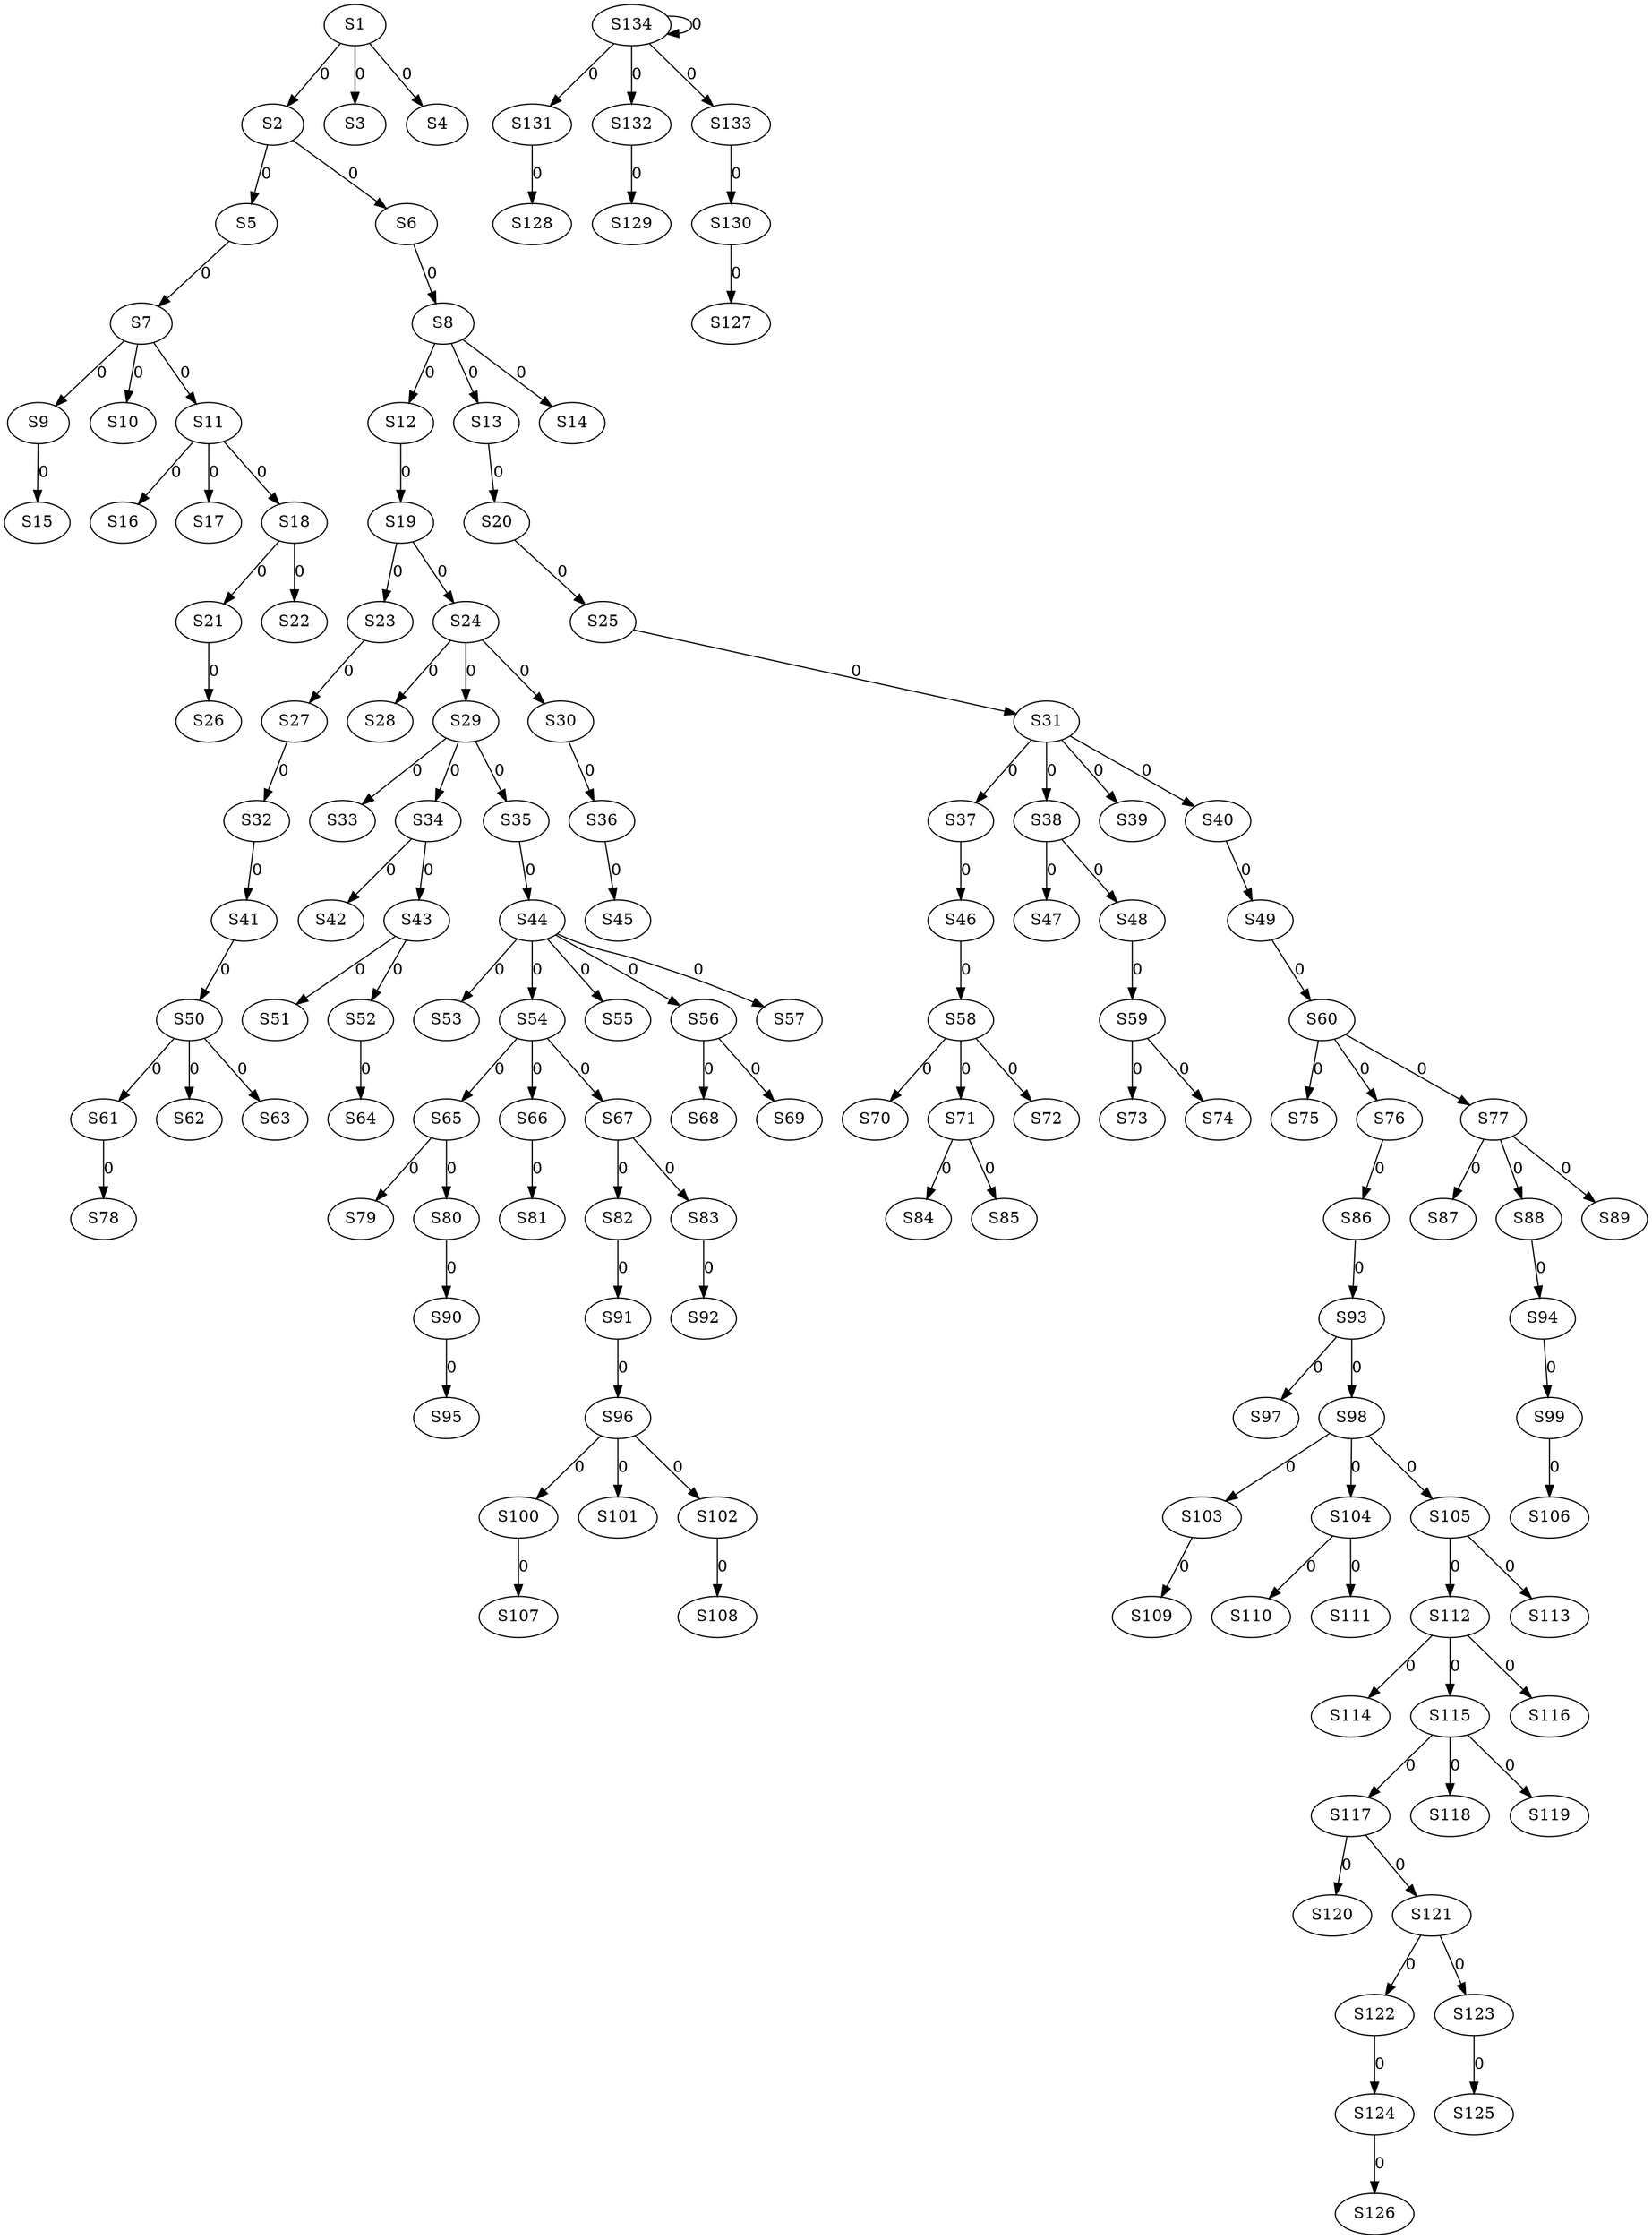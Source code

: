 strict digraph {
	S1 -> S2 [ label = 0 ];
	S1 -> S3 [ label = 0 ];
	S1 -> S4 [ label = 0 ];
	S2 -> S5 [ label = 0 ];
	S2 -> S6 [ label = 0 ];
	S5 -> S7 [ label = 0 ];
	S6 -> S8 [ label = 0 ];
	S7 -> S9 [ label = 0 ];
	S7 -> S10 [ label = 0 ];
	S7 -> S11 [ label = 0 ];
	S8 -> S12 [ label = 0 ];
	S8 -> S13 [ label = 0 ];
	S8 -> S14 [ label = 0 ];
	S9 -> S15 [ label = 0 ];
	S11 -> S16 [ label = 0 ];
	S11 -> S17 [ label = 0 ];
	S11 -> S18 [ label = 0 ];
	S12 -> S19 [ label = 0 ];
	S13 -> S20 [ label = 0 ];
	S18 -> S21 [ label = 0 ];
	S18 -> S22 [ label = 0 ];
	S19 -> S23 [ label = 0 ];
	S19 -> S24 [ label = 0 ];
	S20 -> S25 [ label = 0 ];
	S21 -> S26 [ label = 0 ];
	S23 -> S27 [ label = 0 ];
	S24 -> S28 [ label = 0 ];
	S24 -> S29 [ label = 0 ];
	S24 -> S30 [ label = 0 ];
	S25 -> S31 [ label = 0 ];
	S27 -> S32 [ label = 0 ];
	S29 -> S33 [ label = 0 ];
	S29 -> S34 [ label = 0 ];
	S29 -> S35 [ label = 0 ];
	S30 -> S36 [ label = 0 ];
	S31 -> S37 [ label = 0 ];
	S31 -> S38 [ label = 0 ];
	S31 -> S39 [ label = 0 ];
	S31 -> S40 [ label = 0 ];
	S32 -> S41 [ label = 0 ];
	S34 -> S42 [ label = 0 ];
	S34 -> S43 [ label = 0 ];
	S35 -> S44 [ label = 0 ];
	S36 -> S45 [ label = 0 ];
	S37 -> S46 [ label = 0 ];
	S38 -> S47 [ label = 0 ];
	S38 -> S48 [ label = 0 ];
	S40 -> S49 [ label = 0 ];
	S41 -> S50 [ label = 0 ];
	S43 -> S51 [ label = 0 ];
	S43 -> S52 [ label = 0 ];
	S44 -> S53 [ label = 0 ];
	S44 -> S54 [ label = 0 ];
	S44 -> S55 [ label = 0 ];
	S44 -> S56 [ label = 0 ];
	S44 -> S57 [ label = 0 ];
	S46 -> S58 [ label = 0 ];
	S48 -> S59 [ label = 0 ];
	S49 -> S60 [ label = 0 ];
	S50 -> S61 [ label = 0 ];
	S50 -> S62 [ label = 0 ];
	S50 -> S63 [ label = 0 ];
	S52 -> S64 [ label = 0 ];
	S54 -> S65 [ label = 0 ];
	S54 -> S66 [ label = 0 ];
	S54 -> S67 [ label = 0 ];
	S56 -> S68 [ label = 0 ];
	S56 -> S69 [ label = 0 ];
	S58 -> S70 [ label = 0 ];
	S58 -> S71 [ label = 0 ];
	S58 -> S72 [ label = 0 ];
	S59 -> S73 [ label = 0 ];
	S59 -> S74 [ label = 0 ];
	S60 -> S75 [ label = 0 ];
	S60 -> S76 [ label = 0 ];
	S60 -> S77 [ label = 0 ];
	S61 -> S78 [ label = 0 ];
	S65 -> S79 [ label = 0 ];
	S65 -> S80 [ label = 0 ];
	S66 -> S81 [ label = 0 ];
	S67 -> S82 [ label = 0 ];
	S67 -> S83 [ label = 0 ];
	S71 -> S84 [ label = 0 ];
	S71 -> S85 [ label = 0 ];
	S76 -> S86 [ label = 0 ];
	S77 -> S87 [ label = 0 ];
	S77 -> S88 [ label = 0 ];
	S77 -> S89 [ label = 0 ];
	S80 -> S90 [ label = 0 ];
	S82 -> S91 [ label = 0 ];
	S83 -> S92 [ label = 0 ];
	S86 -> S93 [ label = 0 ];
	S88 -> S94 [ label = 0 ];
	S90 -> S95 [ label = 0 ];
	S91 -> S96 [ label = 0 ];
	S93 -> S97 [ label = 0 ];
	S93 -> S98 [ label = 0 ];
	S94 -> S99 [ label = 0 ];
	S96 -> S100 [ label = 0 ];
	S96 -> S101 [ label = 0 ];
	S96 -> S102 [ label = 0 ];
	S98 -> S103 [ label = 0 ];
	S98 -> S104 [ label = 0 ];
	S98 -> S105 [ label = 0 ];
	S99 -> S106 [ label = 0 ];
	S100 -> S107 [ label = 0 ];
	S102 -> S108 [ label = 0 ];
	S103 -> S109 [ label = 0 ];
	S104 -> S110 [ label = 0 ];
	S104 -> S111 [ label = 0 ];
	S105 -> S112 [ label = 0 ];
	S105 -> S113 [ label = 0 ];
	S112 -> S114 [ label = 0 ];
	S112 -> S115 [ label = 0 ];
	S112 -> S116 [ label = 0 ];
	S115 -> S117 [ label = 0 ];
	S115 -> S118 [ label = 0 ];
	S115 -> S119 [ label = 0 ];
	S117 -> S120 [ label = 0 ];
	S117 -> S121 [ label = 0 ];
	S121 -> S122 [ label = 0 ];
	S121 -> S123 [ label = 0 ];
	S122 -> S124 [ label = 0 ];
	S123 -> S125 [ label = 0 ];
	S124 -> S126 [ label = 0 ];
	S130 -> S127 [ label = 0 ];
	S131 -> S128 [ label = 0 ];
	S132 -> S129 [ label = 0 ];
	S133 -> S130 [ label = 0 ];
	S134 -> S131 [ label = 0 ];
	S134 -> S132 [ label = 0 ];
	S134 -> S133 [ label = 0 ];
	S134 -> S134 [ label = 0 ];
}